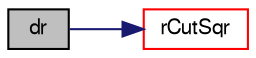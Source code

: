 digraph "dr"
{
  bgcolor="transparent";
  edge [fontname="FreeSans",fontsize="10",labelfontname="FreeSans",labelfontsize="10"];
  node [fontname="FreeSans",fontsize="10",shape=record];
  rankdir="LR";
  Node49 [label="dr",height=0.2,width=0.4,color="black", fillcolor="grey75", style="filled", fontcolor="black"];
  Node49 -> Node50 [color="midnightblue",fontsize="10",style="solid",fontname="FreeSans"];
  Node50 [label="rCutSqr",height=0.2,width=0.4,color="red",URL="$a24474.html#a6bf5e8f1afb1ec8fa2f794ca9c04b9de"];
}
